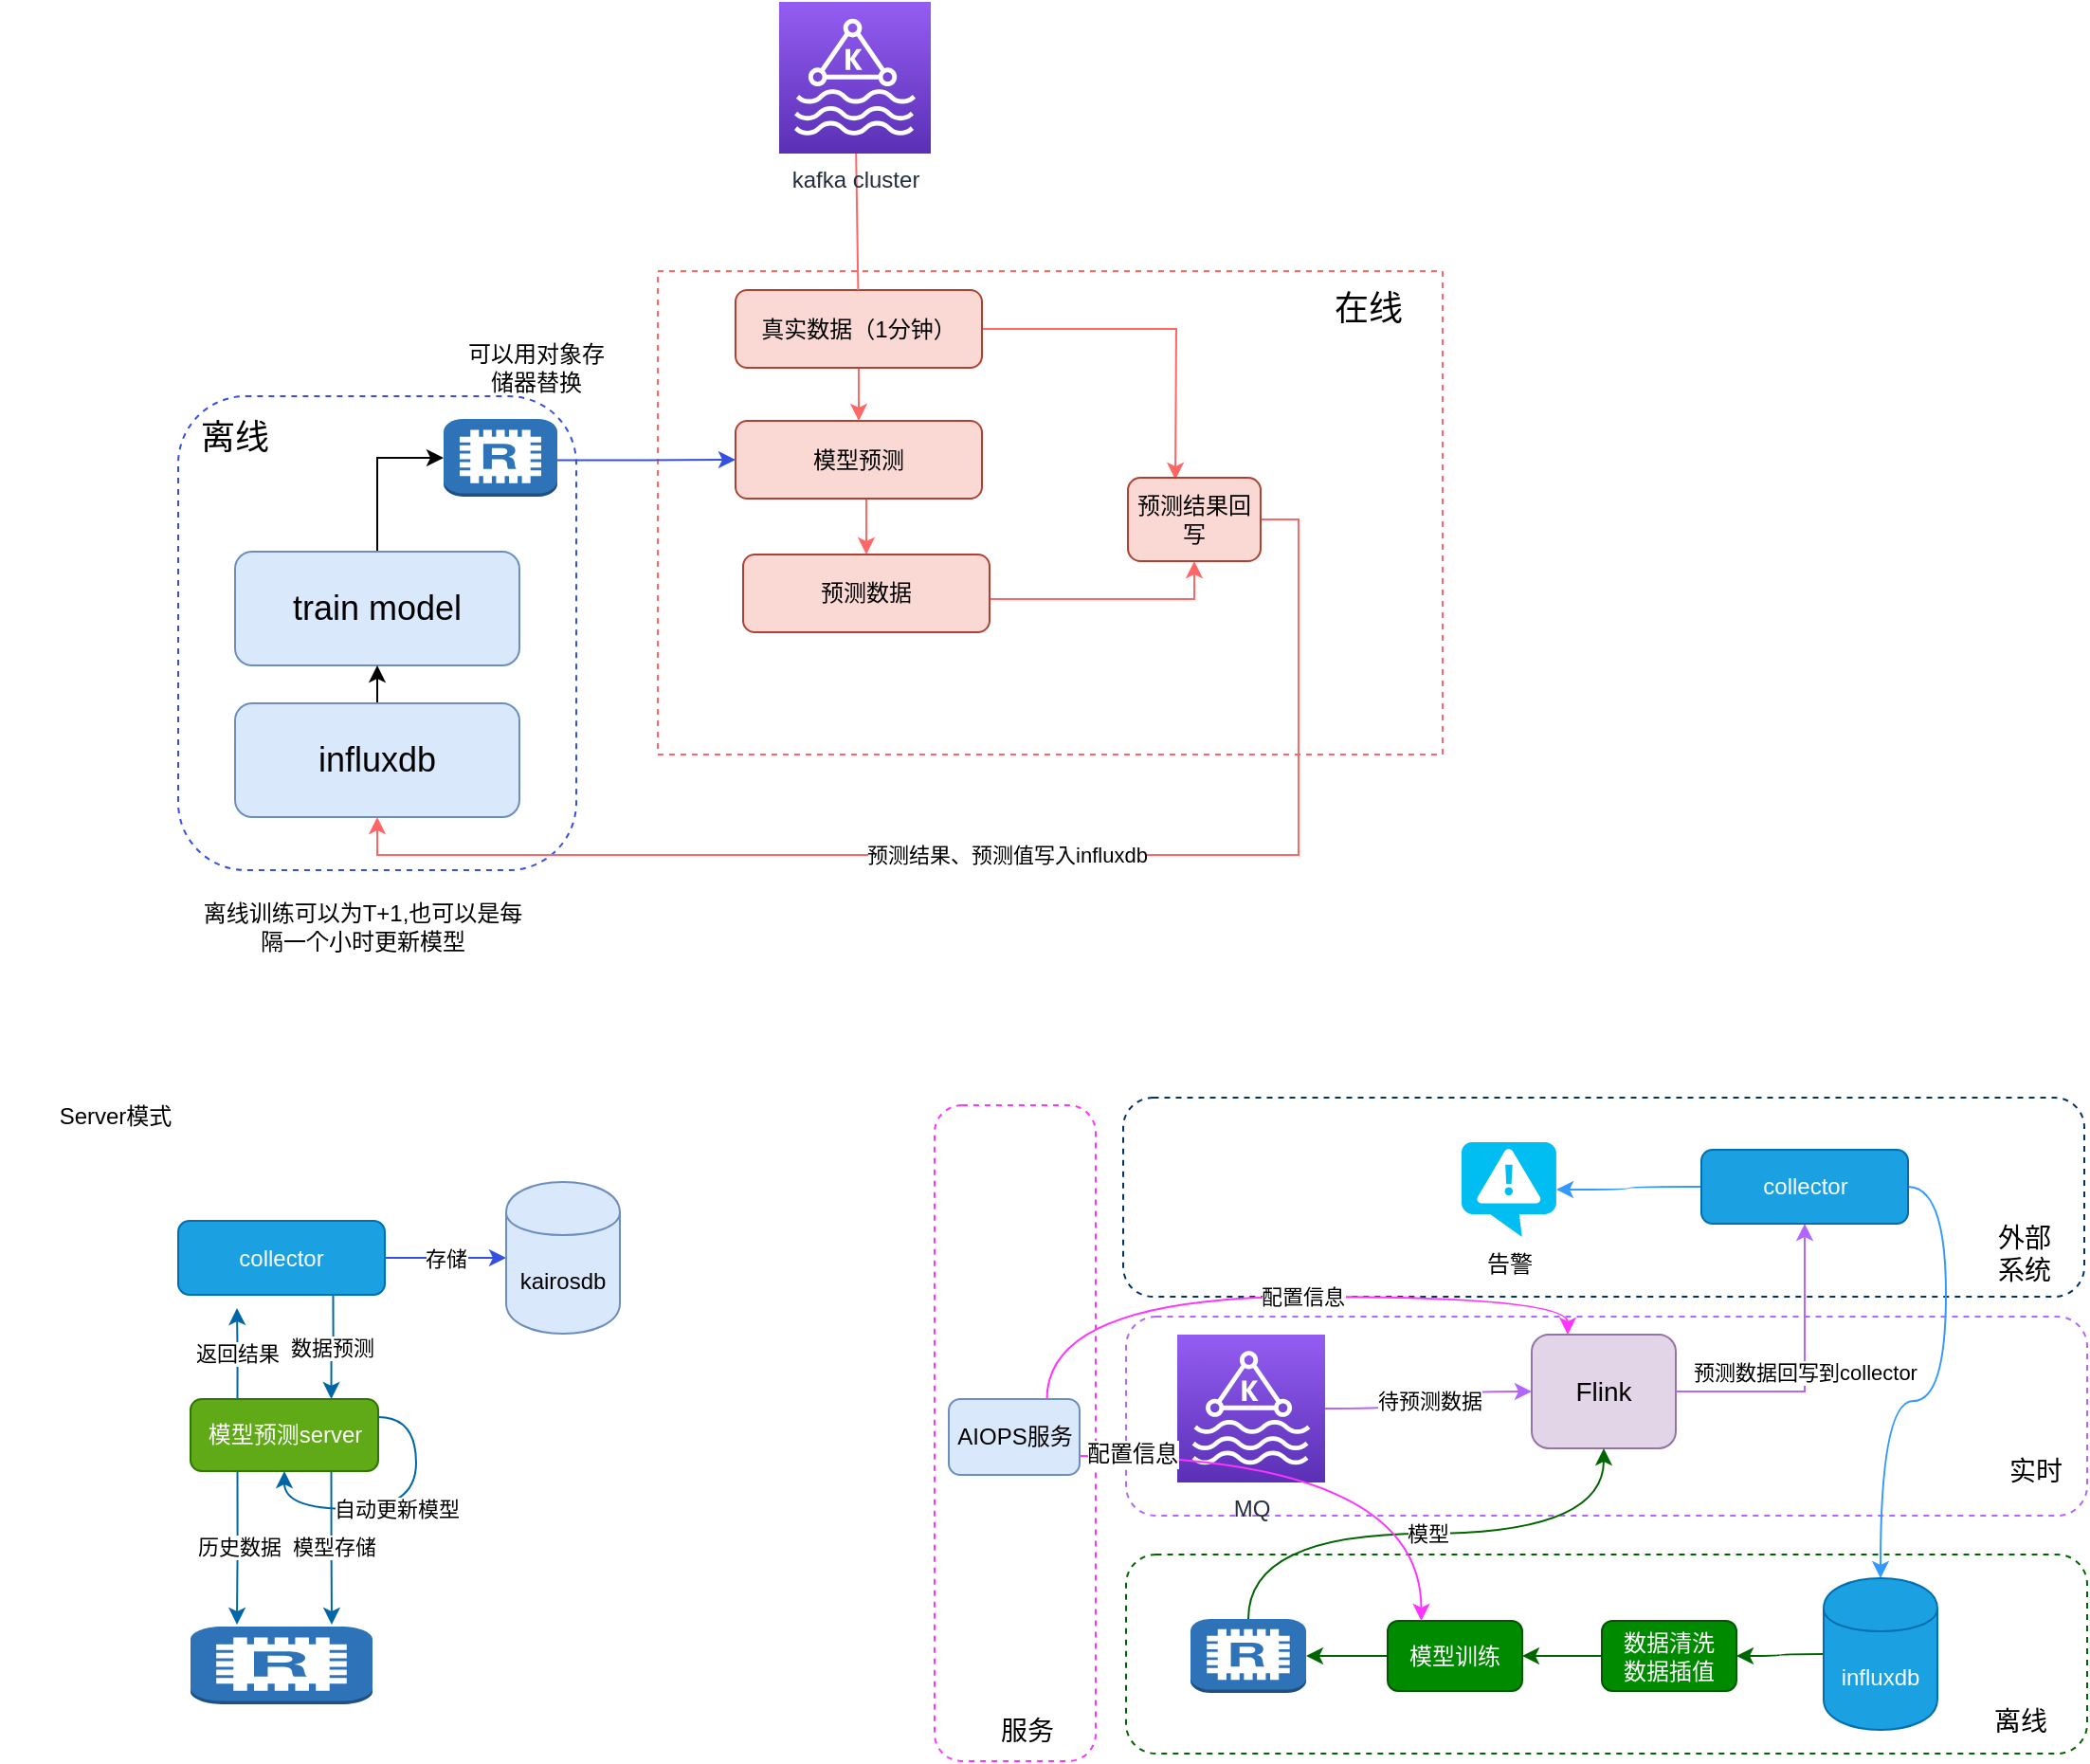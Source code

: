 <mxfile version="10.9.6" type="github"><diagram id="Nkb2yAkfA7V4jYxdMfxf" name="Page-1"><mxGraphModel dx="1422" dy="804" grid="0" gridSize="10" guides="1" tooltips="1" connect="1" arrows="1" fold="1" page="1" pageScale="1" pageWidth="1169" pageHeight="1654" math="0" shadow="0"><root><mxCell id="0"/><mxCell id="1" parent="0"/><mxCell id="jASQXuciojfGZmQYc6Bb-9" value="" style="rounded=1;whiteSpace=wrap;html=1;arcSize=17;dashed=1;strokeColor=#FF33FF;" vertex="1" parent="1"><mxGeometry x="499" y="931" width="85" height="346" as="geometry"/></mxCell><mxCell id="ahNsEep_xBHSHyEnw0O1-63" value="" style="rounded=1;whiteSpace=wrap;html=1;strokeColor=#003366;dashed=1;" parent="1" vertex="1"><mxGeometry x="598.5" y="927" width="507" height="105" as="geometry"/></mxCell><mxCell id="ahNsEep_xBHSHyEnw0O1-60" value="" style="rounded=1;whiteSpace=wrap;html=1;strokeColor=#B266FF;dashed=1;" parent="1" vertex="1"><mxGeometry x="600" y="1042.5" width="507" height="105" as="geometry"/></mxCell><mxCell id="xDguCh5EpvhdblAKLb11-16" value="" style="rounded=0;whiteSpace=wrap;html=1;dashed=1;strokeColor=#FF6666;" parent="1" vertex="1"><mxGeometry x="353" y="491" width="414" height="255" as="geometry"/></mxCell><mxCell id="xDguCh5EpvhdblAKLb11-5" value="" style="rounded=1;whiteSpace=wrap;html=1;arcSize=17;dashed=1;strokeColor=#3451E2;" parent="1" vertex="1"><mxGeometry x="100" y="557" width="210" height="250" as="geometry"/></mxCell><mxCell id="xDguCh5EpvhdblAKLb11-13" style="edgeStyle=orthogonalEdgeStyle;rounded=0;orthogonalLoop=1;jettySize=auto;html=1;exitX=0.5;exitY=0;exitDx=0;exitDy=0;entryX=0;entryY=0.5;entryDx=0;entryDy=0;entryPerimeter=0;" parent="1" source="xDguCh5EpvhdblAKLb11-1" target="xDguCh5EpvhdblAKLb11-9" edge="1"><mxGeometry relative="1" as="geometry"/></mxCell><mxCell id="xDguCh5EpvhdblAKLb11-1" value="&lt;font style=&quot;font-size: 18px&quot;&gt;train model&lt;/font&gt;" style="rounded=1;whiteSpace=wrap;html=1;fillColor=#dae8fc;strokeColor=#6c8ebf;" parent="1" vertex="1"><mxGeometry x="130" y="639" width="150" height="60" as="geometry"/></mxCell><mxCell id="xDguCh5EpvhdblAKLb11-4" style="edgeStyle=orthogonalEdgeStyle;rounded=0;orthogonalLoop=1;jettySize=auto;html=1;exitX=0.5;exitY=0;exitDx=0;exitDy=0;entryX=0.5;entryY=1;entryDx=0;entryDy=0;" parent="1" source="xDguCh5EpvhdblAKLb11-2" target="xDguCh5EpvhdblAKLb11-1" edge="1"><mxGeometry relative="1" as="geometry"/></mxCell><mxCell id="xDguCh5EpvhdblAKLb11-2" value="&lt;font style=&quot;font-size: 18px&quot;&gt;influxdb&lt;/font&gt;" style="rounded=1;whiteSpace=wrap;html=1;fillColor=#dae8fc;strokeColor=#6c8ebf;" parent="1" vertex="1"><mxGeometry x="130" y="719" width="150" height="60" as="geometry"/></mxCell><mxCell id="xDguCh5EpvhdblAKLb11-6" value="&lt;font style=&quot;font-size: 18px&quot;&gt;离线&lt;/font&gt;" style="text;html=1;strokeColor=none;fillColor=none;align=center;verticalAlign=middle;whiteSpace=wrap;rounded=0;" parent="1" vertex="1"><mxGeometry x="110" y="569" width="40" height="20" as="geometry"/></mxCell><mxCell id="xDguCh5EpvhdblAKLb11-19" style="edgeStyle=orthogonalEdgeStyle;rounded=0;orthogonalLoop=1;jettySize=auto;html=1;exitX=1;exitY=0.53;exitDx=0;exitDy=0;exitPerimeter=0;strokeColor=#3451E2;" parent="1" source="xDguCh5EpvhdblAKLb11-9" target="xDguCh5EpvhdblAKLb11-15" edge="1"><mxGeometry relative="1" as="geometry"/></mxCell><mxCell id="xDguCh5EpvhdblAKLb11-9" value="" style="outlineConnect=0;dashed=0;verticalLabelPosition=bottom;verticalAlign=top;align=center;html=1;shape=mxgraph.aws3.redis;fillColor=#2E73B8;gradientColor=none;" parent="1" vertex="1"><mxGeometry x="240" y="569" width="60" height="41" as="geometry"/></mxCell><mxCell id="ahNsEep_xBHSHyEnw0O1-3" style="edgeStyle=orthogonalEdgeStyle;rounded=0;orthogonalLoop=1;jettySize=auto;html=1;exitX=0.5;exitY=1;exitDx=0;exitDy=0;entryX=0.5;entryY=0;entryDx=0;entryDy=0;startArrow=none;startFill=0;endArrow=classic;endFill=1;strokeColor=#FF6666;" parent="1" source="xDguCh5EpvhdblAKLb11-15" target="xDguCh5EpvhdblAKLb11-18" edge="1"><mxGeometry relative="1" as="geometry"/></mxCell><mxCell id="xDguCh5EpvhdblAKLb11-15" value="模型预测" style="rounded=1;whiteSpace=wrap;html=1;strokeColor=#ae4132;fillColor=#fad9d5;" parent="1" vertex="1"><mxGeometry x="394" y="570" width="130" height="41" as="geometry"/></mxCell><mxCell id="xDguCh5EpvhdblAKLb11-22" style="edgeStyle=orthogonalEdgeStyle;rounded=0;orthogonalLoop=1;jettySize=auto;html=1;exitX=1;exitY=0.5;exitDx=0;exitDy=0;entryX=0;entryY=0.5;entryDx=0;entryDy=0;strokeColor=#FF6666;" parent="1" source="xDguCh5EpvhdblAKLb11-17" edge="1"><mxGeometry relative="1" as="geometry"><mxPoint x="626" y="601" as="targetPoint"/></mxGeometry></mxCell><mxCell id="ahNsEep_xBHSHyEnw0O1-2" style="edgeStyle=orthogonalEdgeStyle;rounded=0;orthogonalLoop=1;jettySize=auto;html=1;exitX=0.5;exitY=1;exitDx=0;exitDy=0;entryX=0.5;entryY=0;entryDx=0;entryDy=0;startArrow=none;startFill=0;endArrow=classic;endFill=1;strokeColor=#FF6666;" parent="1" source="xDguCh5EpvhdblAKLb11-17" target="xDguCh5EpvhdblAKLb11-15" edge="1"><mxGeometry relative="1" as="geometry"/></mxCell><mxCell id="xDguCh5EpvhdblAKLb11-17" value="真实数据（1分钟）" style="rounded=1;whiteSpace=wrap;html=1;strokeColor=#ae4132;fillColor=#fad9d5;" parent="1" vertex="1"><mxGeometry x="394" y="501" width="130" height="41" as="geometry"/></mxCell><mxCell id="jASQXuciojfGZmQYc6Bb-2" style="edgeStyle=orthogonalEdgeStyle;rounded=0;orthogonalLoop=1;jettySize=auto;html=1;exitX=1;exitY=0.5;exitDx=0;exitDy=0;entryX=0.5;entryY=1;entryDx=0;entryDy=0;strokeColor=#FF6666;" edge="1" parent="1" source="xDguCh5EpvhdblAKLb11-18" target="xDguCh5EpvhdblAKLb11-24"><mxGeometry relative="1" as="geometry"><Array as="points"><mxPoint x="528" y="664"/><mxPoint x="636" y="664"/></Array></mxGeometry></mxCell><mxCell id="xDguCh5EpvhdblAKLb11-18" value="预测数据" style="rounded=1;whiteSpace=wrap;html=1;strokeColor=#ae4132;fillColor=#fad9d5;" parent="1" vertex="1"><mxGeometry x="398" y="640.5" width="130" height="41" as="geometry"/></mxCell><mxCell id="xDguCh5EpvhdblAKLb11-20" value="&lt;font style=&quot;font-size: 18px&quot;&gt;在线&lt;/font&gt;" style="text;html=1;strokeColor=none;fillColor=none;align=center;verticalAlign=middle;whiteSpace=wrap;rounded=0;" parent="1" vertex="1"><mxGeometry x="708" y="501" width="40" height="20" as="geometry"/></mxCell><mxCell id="xDguCh5EpvhdblAKLb11-28" style="edgeStyle=orthogonalEdgeStyle;rounded=0;orthogonalLoop=1;jettySize=auto;html=1;exitX=0.5;exitY=1;exitDx=0;exitDy=0;entryX=1;entryY=0.5;entryDx=0;entryDy=0;endArrow=classic;endFill=1;strokeColor=none;startArrow=none;startFill=0;" parent="1" target="xDguCh5EpvhdblAKLb11-2" edge="1"><mxGeometry relative="1" as="geometry"><mxPoint x="666" y="641" as="sourcePoint"/></mxGeometry></mxCell><mxCell id="xDguCh5EpvhdblAKLb11-30" value="预测结果、预测值写入influxdb" style="edgeStyle=orthogonalEdgeStyle;rounded=0;orthogonalLoop=1;jettySize=auto;html=1;exitX=1;exitY=0.5;exitDx=0;exitDy=0;entryX=0.5;entryY=1;entryDx=0;entryDy=0;startArrow=none;startFill=0;endArrow=classic;endFill=1;strokeColor=#FF6666;" parent="1" source="xDguCh5EpvhdblAKLb11-24" target="xDguCh5EpvhdblAKLb11-2" edge="1"><mxGeometry relative="1" as="geometry"/></mxCell><mxCell id="xDguCh5EpvhdblAKLb11-24" value="预测结果回写" style="rounded=1;whiteSpace=wrap;html=1;strokeColor=#ae4132;fillColor=#fad9d5;" parent="1" vertex="1"><mxGeometry x="601" y="600" width="70" height="44" as="geometry"/></mxCell><mxCell id="xDguCh5EpvhdblAKLb11-26" style="edgeStyle=none;rounded=0;orthogonalLoop=1;jettySize=auto;html=1;endArrow=none;endFill=0;strokeColor=#FF6666;" parent="1" source="xDguCh5EpvhdblAKLb11-25" target="xDguCh5EpvhdblAKLb11-17" edge="1"><mxGeometry relative="1" as="geometry"/></mxCell><mxCell id="xDguCh5EpvhdblAKLb11-25" value="kafka cluster" style="outlineConnect=0;fontColor=#232F3E;gradientColor=#945DF2;gradientDirection=north;fillColor=#5A30B5;strokeColor=#ffffff;dashed=0;verticalLabelPosition=bottom;verticalAlign=top;align=center;html=1;fontSize=12;fontStyle=0;aspect=fixed;shape=mxgraph.aws4.resourceIcon;resIcon=mxgraph.aws4.managed_streaming_for_kafka;" parent="1" vertex="1"><mxGeometry x="417" y="349" width="80" height="80" as="geometry"/></mxCell><mxCell id="ahNsEep_xBHSHyEnw0O1-5" value="离线训练可以为T+1,也可以是每隔一个小时更新模型" style="text;html=1;strokeColor=none;fillColor=none;align=center;verticalAlign=middle;whiteSpace=wrap;rounded=0;" parent="1" vertex="1"><mxGeometry x="112" y="827" width="171" height="20" as="geometry"/></mxCell><mxCell id="ahNsEep_xBHSHyEnw0O1-9" value="可以用对象存储器替换" style="text;html=1;strokeColor=none;fillColor=none;align=center;verticalAlign=middle;whiteSpace=wrap;rounded=0;" parent="1" vertex="1"><mxGeometry x="250" y="532" width="78" height="20" as="geometry"/></mxCell><mxCell id="ahNsEep_xBHSHyEnw0O1-10" value="Server模式" style="text;html=1;strokeColor=none;fillColor=none;align=center;verticalAlign=middle;whiteSpace=wrap;rounded=0;" parent="1" vertex="1"><mxGeometry x="6" y="927" width="122" height="20" as="geometry"/></mxCell><mxCell id="ahNsEep_xBHSHyEnw0O1-17" value="返回结果" style="edgeStyle=orthogonalEdgeStyle;rounded=0;orthogonalLoop=1;jettySize=auto;html=1;exitX=0.25;exitY=0;exitDx=0;exitDy=0;startArrow=none;startFill=0;endArrow=classic;endFill=1;strokeColor=#0067A6;" parent="1" source="ahNsEep_xBHSHyEnw0O1-11" edge="1"><mxGeometry relative="1" as="geometry"><mxPoint x="131" y="1038" as="targetPoint"/></mxGeometry></mxCell><mxCell id="ahNsEep_xBHSHyEnw0O1-21" value="模型存储" style="edgeStyle=orthogonalEdgeStyle;rounded=0;orthogonalLoop=1;jettySize=auto;html=1;exitX=0.75;exitY=1;exitDx=0;exitDy=0;startArrow=none;startFill=0;endArrow=classic;endFill=1;strokeColor=#0067A6;" parent="1" source="ahNsEep_xBHSHyEnw0O1-11" edge="1"><mxGeometry relative="1" as="geometry"><mxPoint x="181" y="1205" as="targetPoint"/></mxGeometry></mxCell><mxCell id="ahNsEep_xBHSHyEnw0O1-22" value="历史数据" style="edgeStyle=orthogonalEdgeStyle;rounded=0;orthogonalLoop=1;jettySize=auto;html=1;exitX=0.25;exitY=1;exitDx=0;exitDy=0;startArrow=none;startFill=0;endArrow=classic;endFill=1;strokeColor=#0067A6;" parent="1" source="ahNsEep_xBHSHyEnw0O1-11" edge="1"><mxGeometry relative="1" as="geometry"><mxPoint x="131" y="1205" as="targetPoint"/></mxGeometry></mxCell><mxCell id="ahNsEep_xBHSHyEnw0O1-11" value="模型预测server" style="rounded=1;whiteSpace=wrap;html=1;strokeColor=#2D7600;fillColor=#60a917;fontColor=#ffffff;" parent="1" vertex="1"><mxGeometry x="106.5" y="1086" width="99" height="38" as="geometry"/></mxCell><mxCell id="ahNsEep_xBHSHyEnw0O1-15" value="存储" style="edgeStyle=orthogonalEdgeStyle;rounded=0;orthogonalLoop=1;jettySize=auto;html=1;exitX=1;exitY=0.5;exitDx=0;exitDy=0;startArrow=none;startFill=0;endArrow=classic;endFill=1;strokeColor=#3451E2;" parent="1" source="ahNsEep_xBHSHyEnw0O1-12" target="ahNsEep_xBHSHyEnw0O1-14" edge="1"><mxGeometry relative="1" as="geometry"/></mxCell><mxCell id="ahNsEep_xBHSHyEnw0O1-18" value="数据预测" style="edgeStyle=orthogonalEdgeStyle;rounded=0;orthogonalLoop=1;jettySize=auto;html=1;exitX=0.75;exitY=1;exitDx=0;exitDy=0;entryX=0.75;entryY=0;entryDx=0;entryDy=0;startArrow=none;startFill=0;endArrow=classic;endFill=1;strokeColor=#0067A6;" parent="1" source="ahNsEep_xBHSHyEnw0O1-12" target="ahNsEep_xBHSHyEnw0O1-11" edge="1"><mxGeometry relative="1" as="geometry"/></mxCell><mxCell id="ahNsEep_xBHSHyEnw0O1-12" value="collector" style="rounded=1;whiteSpace=wrap;html=1;strokeColor=#006EAF;fillColor=#1ba1e2;fontColor=#ffffff;" parent="1" vertex="1"><mxGeometry x="100" y="992" width="109" height="39" as="geometry"/></mxCell><mxCell id="ahNsEep_xBHSHyEnw0O1-14" value="kairosdb" style="shape=cylinder;whiteSpace=wrap;html=1;boundedLbl=1;backgroundOutline=1;strokeColor=#6c8ebf;fillColor=#dae8fc;" parent="1" vertex="1"><mxGeometry x="273" y="971.5" width="60" height="80" as="geometry"/></mxCell><mxCell id="ahNsEep_xBHSHyEnw0O1-16" value="" style="outlineConnect=0;dashed=0;verticalLabelPosition=bottom;verticalAlign=top;align=center;html=1;shape=mxgraph.aws3.redis;fillColor=#2E73B8;gradientColor=none;" parent="1" vertex="1"><mxGeometry x="106.5" y="1206" width="96" height="41" as="geometry"/></mxCell><mxCell id="ahNsEep_xBHSHyEnw0O1-24" value="MQ" style="outlineConnect=0;fontColor=#232F3E;gradientColor=#945DF2;gradientDirection=north;fillColor=#5A30B5;strokeColor=#ffffff;dashed=0;verticalLabelPosition=bottom;verticalAlign=top;align=center;html=1;fontSize=12;fontStyle=0;aspect=fixed;shape=mxgraph.aws4.resourceIcon;resIcon=mxgraph.aws4.managed_streaming_for_kafka;" parent="1" vertex="1"><mxGeometry x="627" y="1052" width="78" height="78" as="geometry"/></mxCell><mxCell id="ahNsEep_xBHSHyEnw0O1-29" value="待预测数据" style="edgeStyle=orthogonalEdgeStyle;curved=1;rounded=0;orthogonalLoop=1;jettySize=auto;html=1;exitX=0;exitY=0.5;exitDx=0;exitDy=0;startArrow=classic;startFill=1;endArrow=none;endFill=0;strokeColor=#B266FF;" parent="1" source="ahNsEep_xBHSHyEnw0O1-25" target="ahNsEep_xBHSHyEnw0O1-24" edge="1"><mxGeometry relative="1" as="geometry"/></mxCell><mxCell id="ahNsEep_xBHSHyEnw0O1-25" value="&lt;font style=&quot;font-size: 14px&quot;&gt;Flink&lt;/font&gt;" style="rounded=1;whiteSpace=wrap;html=1;strokeColor=#9673a6;fillColor=#e1d5e7;" parent="1" vertex="1"><mxGeometry x="814" y="1052" width="76" height="60" as="geometry"/></mxCell><mxCell id="jASQXuciojfGZmQYc6Bb-6" value="配置信息" style="edgeStyle=orthogonalEdgeStyle;curved=1;rounded=0;orthogonalLoop=1;jettySize=auto;html=1;exitX=0.75;exitY=0;exitDx=0;exitDy=0;entryX=0.25;entryY=0;entryDx=0;entryDy=0;strokeColor=#FF33FF;" edge="1" parent="1" source="jASQXuciojfGZmQYc6Bb-10" target="ahNsEep_xBHSHyEnw0O1-25"><mxGeometry x="0.082" relative="1" as="geometry"><mxPoint x="722" y="973" as="sourcePoint"/><mxPoint as="offset"/></mxGeometry></mxCell><mxCell id="ahNsEep_xBHSHyEnw0O1-30" value="" style="rounded=1;whiteSpace=wrap;html=1;strokeColor=#006600;dashed=1;" parent="1" vertex="1"><mxGeometry x="600" y="1168" width="507" height="105" as="geometry"/></mxCell><mxCell id="ahNsEep_xBHSHyEnw0O1-52" style="edgeStyle=orthogonalEdgeStyle;curved=1;rounded=0;orthogonalLoop=1;jettySize=auto;html=1;exitX=0;exitY=0.5;exitDx=0;exitDy=0;startArrow=none;startFill=0;endArrow=classic;endFill=1;strokeColor=#006600;" parent="1" source="ahNsEep_xBHSHyEnw0O1-31" target="ahNsEep_xBHSHyEnw0O1-33" edge="1"><mxGeometry relative="1" as="geometry"/></mxCell><mxCell id="ahNsEep_xBHSHyEnw0O1-31" value="模型训练" style="rounded=1;whiteSpace=wrap;html=1;strokeColor=#005700;fillColor=#008a00;fontColor=#ffffff;" parent="1" vertex="1"><mxGeometry x="738" y="1203" width="71" height="37" as="geometry"/></mxCell><mxCell id="ahNsEep_xBHSHyEnw0O1-50" style="edgeStyle=orthogonalEdgeStyle;curved=1;rounded=0;orthogonalLoop=1;jettySize=auto;html=1;exitX=0;exitY=0.5;exitDx=0;exitDy=0;startArrow=none;startFill=0;endArrow=classic;endFill=1;strokeColor=#006600;" parent="1" source="ahNsEep_xBHSHyEnw0O1-32" target="ahNsEep_xBHSHyEnw0O1-47" edge="1"><mxGeometry relative="1" as="geometry"/></mxCell><mxCell id="ahNsEep_xBHSHyEnw0O1-32" value="influxdb" style="shape=cylinder;whiteSpace=wrap;html=1;boundedLbl=1;backgroundOutline=1;strokeColor=#006EAF;fillColor=#1ba1e2;fontColor=#ffffff;" parent="1" vertex="1"><mxGeometry x="968" y="1180.5" width="60" height="80" as="geometry"/></mxCell><mxCell id="ahNsEep_xBHSHyEnw0O1-38" value="模型" style="edgeStyle=orthogonalEdgeStyle;curved=1;rounded=0;orthogonalLoop=1;jettySize=auto;html=1;exitX=0.5;exitY=0;exitDx=0;exitDy=0;exitPerimeter=0;startArrow=none;startFill=0;endArrow=classic;endFill=1;strokeColor=#006600;" parent="1" source="ahNsEep_xBHSHyEnw0O1-33" target="ahNsEep_xBHSHyEnw0O1-25" edge="1"><mxGeometry relative="1" as="geometry"/></mxCell><mxCell id="ahNsEep_xBHSHyEnw0O1-33" value="" style="outlineConnect=0;dashed=0;verticalLabelPosition=bottom;verticalAlign=top;align=center;html=1;shape=mxgraph.aws3.redis;fillColor=#2E73B8;gradientColor=none;" parent="1" vertex="1"><mxGeometry x="634" y="1202" width="61" height="39" as="geometry"/></mxCell><mxCell id="ahNsEep_xBHSHyEnw0O1-43" value="预测数据回写到collector" style="edgeStyle=orthogonalEdgeStyle;rounded=0;orthogonalLoop=1;jettySize=auto;html=1;exitX=1;exitY=0.5;exitDx=0;exitDy=0;startArrow=none;startFill=0;endArrow=classic;endFill=1;strokeColor=#B266FF;entryX=0.5;entryY=1;entryDx=0;entryDy=0;" parent="1" source="ahNsEep_xBHSHyEnw0O1-25" target="ahNsEep_xBHSHyEnw0O1-56" edge="1"><mxGeometry relative="1" as="geometry"/></mxCell><mxCell id="ahNsEep_xBHSHyEnw0O1-51" style="edgeStyle=orthogonalEdgeStyle;curved=1;rounded=0;orthogonalLoop=1;jettySize=auto;html=1;exitX=0;exitY=0.5;exitDx=0;exitDy=0;entryX=1;entryY=0.5;entryDx=0;entryDy=0;startArrow=none;startFill=0;endArrow=classic;endFill=1;strokeColor=#006600;" parent="1" source="ahNsEep_xBHSHyEnw0O1-47" target="ahNsEep_xBHSHyEnw0O1-31" edge="1"><mxGeometry relative="1" as="geometry"/></mxCell><mxCell id="ahNsEep_xBHSHyEnw0O1-47" value="数据清洗&lt;br&gt;数据插值" style="rounded=1;whiteSpace=wrap;html=1;strokeColor=#005700;fillColor=#008a00;fontColor=#ffffff;" parent="1" vertex="1"><mxGeometry x="851" y="1203" width="71" height="37" as="geometry"/></mxCell><mxCell id="ahNsEep_xBHSHyEnw0O1-54" value="告警" style="verticalLabelPosition=bottom;html=1;verticalAlign=top;align=center;strokeColor=none;fillColor=#00BEF2;shape=mxgraph.azure.notification_topic;" parent="1" vertex="1"><mxGeometry x="777" y="950.5" width="50" height="50" as="geometry"/></mxCell><mxCell id="jASQXuciojfGZmQYc6Bb-4" style="edgeStyle=orthogonalEdgeStyle;rounded=0;orthogonalLoop=1;jettySize=auto;html=1;exitX=0;exitY=0.5;exitDx=0;exitDy=0;entryX=1;entryY=0.5;entryDx=0;entryDy=0;entryPerimeter=0;strokeColor=#3399FF;curved=1;" edge="1" parent="1" source="ahNsEep_xBHSHyEnw0O1-56" target="ahNsEep_xBHSHyEnw0O1-54"><mxGeometry relative="1" as="geometry"/></mxCell><mxCell id="jASQXuciojfGZmQYc6Bb-5" style="edgeStyle=orthogonalEdgeStyle;curved=1;rounded=0;orthogonalLoop=1;jettySize=auto;html=1;exitX=1;exitY=0.5;exitDx=0;exitDy=0;strokeColor=#3399FF;" edge="1" parent="1" source="ahNsEep_xBHSHyEnw0O1-56" target="ahNsEep_xBHSHyEnw0O1-32"><mxGeometry relative="1" as="geometry"/></mxCell><mxCell id="ahNsEep_xBHSHyEnw0O1-56" value="collector" style="rounded=1;whiteSpace=wrap;html=1;strokeColor=#006EAF;fillColor=#1ba1e2;fontColor=#ffffff;" parent="1" vertex="1"><mxGeometry x="903.5" y="954.5" width="109" height="39" as="geometry"/></mxCell><mxCell id="ahNsEep_xBHSHyEnw0O1-59" value="&lt;font style=&quot;font-size: 14px&quot;&gt;离线&lt;/font&gt;" style="text;html=1;strokeColor=none;fillColor=none;align=center;verticalAlign=middle;whiteSpace=wrap;rounded=0;" parent="1" vertex="1"><mxGeometry x="1052" y="1245.5" width="40" height="20" as="geometry"/></mxCell><mxCell id="ahNsEep_xBHSHyEnw0O1-61" value="&lt;span style=&quot;font-size: 14px&quot;&gt;实时&lt;/span&gt;" style="text;html=1;strokeColor=none;fillColor=none;align=center;verticalAlign=middle;whiteSpace=wrap;rounded=0;" parent="1" vertex="1"><mxGeometry x="1060" y="1114" width="40" height="20" as="geometry"/></mxCell><mxCell id="ahNsEep_xBHSHyEnw0O1-64" value="&lt;span style=&quot;font-size: 14px&quot;&gt;外部系统&lt;/span&gt;" style="text;html=1;strokeColor=none;fillColor=none;align=center;verticalAlign=middle;whiteSpace=wrap;rounded=0;" parent="1" vertex="1"><mxGeometry x="1054" y="999" width="40" height="20" as="geometry"/></mxCell><mxCell id="ahNsEep_xBHSHyEnw0O1-65" value="自动更新模型" style="edgeStyle=orthogonalEdgeStyle;curved=1;rounded=0;orthogonalLoop=1;jettySize=auto;html=1;exitX=1;exitY=0.25;exitDx=0;exitDy=0;entryX=0.5;entryY=1;entryDx=0;entryDy=0;startArrow=none;startFill=0;endArrow=classic;endFill=1;strokeColor=#0067A6;" parent="1" source="ahNsEep_xBHSHyEnw0O1-11" target="ahNsEep_xBHSHyEnw0O1-11" edge="1"><mxGeometry relative="1" as="geometry"/></mxCell><mxCell id="jASQXuciojfGZmQYc6Bb-14" style="edgeStyle=orthogonalEdgeStyle;curved=1;rounded=0;orthogonalLoop=1;jettySize=auto;html=1;exitX=1;exitY=0.75;exitDx=0;exitDy=0;entryX=0.25;entryY=0;entryDx=0;entryDy=0;strokeColor=#FF33FF;" edge="1" parent="1" source="jASQXuciojfGZmQYc6Bb-10" target="ahNsEep_xBHSHyEnw0O1-31"><mxGeometry relative="1" as="geometry"/></mxCell><mxCell id="jASQXuciojfGZmQYc6Bb-15" value="配置信息" style="text;html=1;resizable=0;points=[];align=center;verticalAlign=middle;labelBackgroundColor=#ffffff;" vertex="1" connectable="0" parent="jASQXuciojfGZmQYc6Bb-14"><mxGeometry x="-0.798" y="1" relative="1" as="geometry"><mxPoint as="offset"/></mxGeometry></mxCell><mxCell id="jASQXuciojfGZmQYc6Bb-10" value="AIOPS服务" style="rounded=1;whiteSpace=wrap;html=1;fillColor=#dae8fc;strokeColor=#6c8ebf;" vertex="1" parent="1"><mxGeometry x="506.5" y="1086" width="69" height="40" as="geometry"/></mxCell><mxCell id="jASQXuciojfGZmQYc6Bb-13" value="&lt;span style=&quot;font-size: 14px&quot;&gt;服务&lt;/span&gt;" style="text;html=1;strokeColor=none;fillColor=none;align=center;verticalAlign=middle;whiteSpace=wrap;rounded=0;" vertex="1" parent="1"><mxGeometry x="528" y="1250.5" width="40" height="20" as="geometry"/></mxCell></root></mxGraphModel></diagram></mxfile>